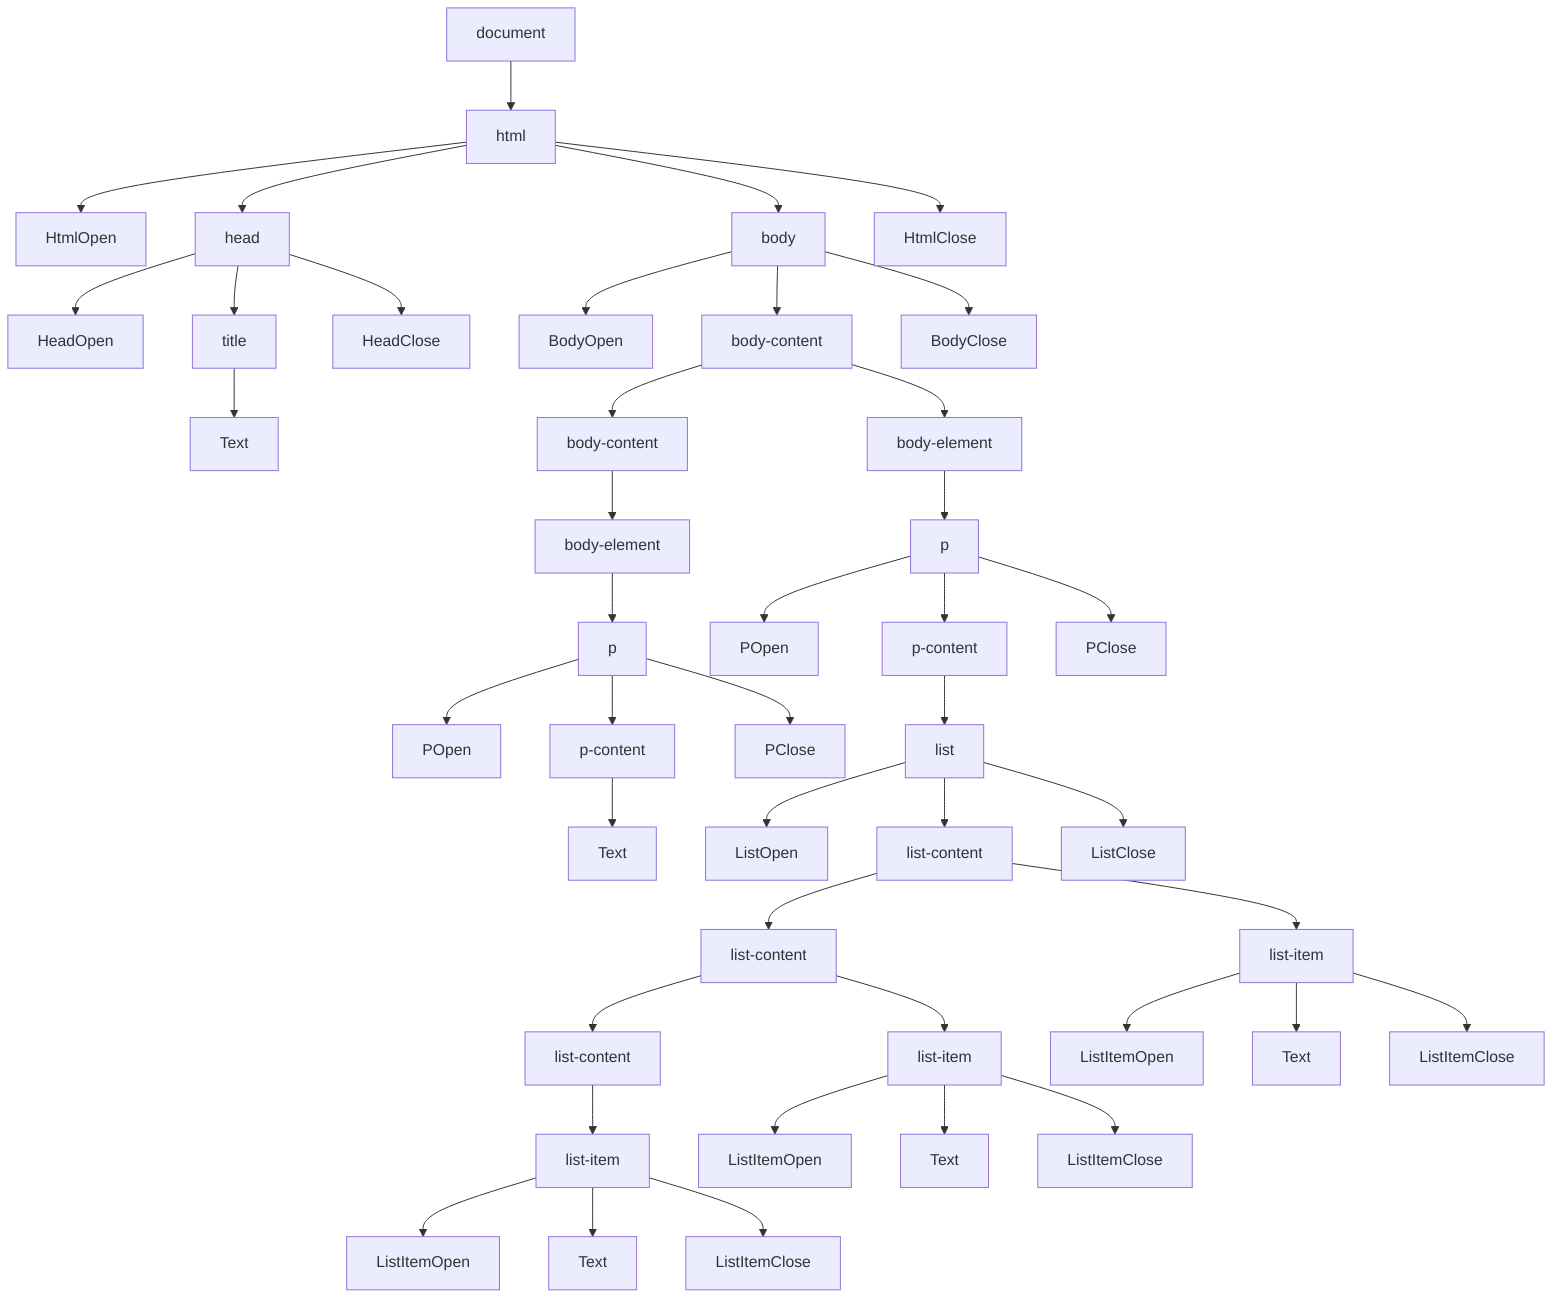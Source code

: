 graph TD
  document --> html

  html --> HtmlOpen
  html --> head
  html --> body
  html --> HtmlClose

  head --> HeadOpen
  head --> title
  head --> HeadClose

  title --> t5[Text]

  body --> BodyOpen
  body --> bc1[body-content]
  body --> BodyClose

  bc1 --> bc2[body-content]
  bc1 --> be1[body-element]

  bc2 --> be2[body-element]

  be1 --> p1[p]
  be2 --> p2[p]

  p1 --> po1[POpen]
  p1 --> pc1[p-content]
  p1 --> pcl1[PClose]

  p2 --> po2[POpen]
  p2 --> pc2[p-content]
  p2 --> pcl2[PClose]

  pc2 --> t1[Text]

  pc1 --> list
  list --> ListOpen
  list --> lc1[list-content]
  list --> ListClose

  lc1 --> lc2[list-content]
  lc1 --> li3[list-item]
  lc2 --> lc3[list-content]
  lc2 --> li2[list-item]
  lc3 --> li1[list-item]

  li1 --> lio1[ListItemOpen]
  li1 --> t2[Text]
  li1 --> lic1[ListItemClose]

  li2 --> lio2[ListItemOpen]
  li2 --> t3[Text]
  li2 --> lic2[ListItemClose]

  li3 --> lio3[ListItemOpen]
  li3 --> t4[Text]
  li3 --> lic3[ListItemClose]